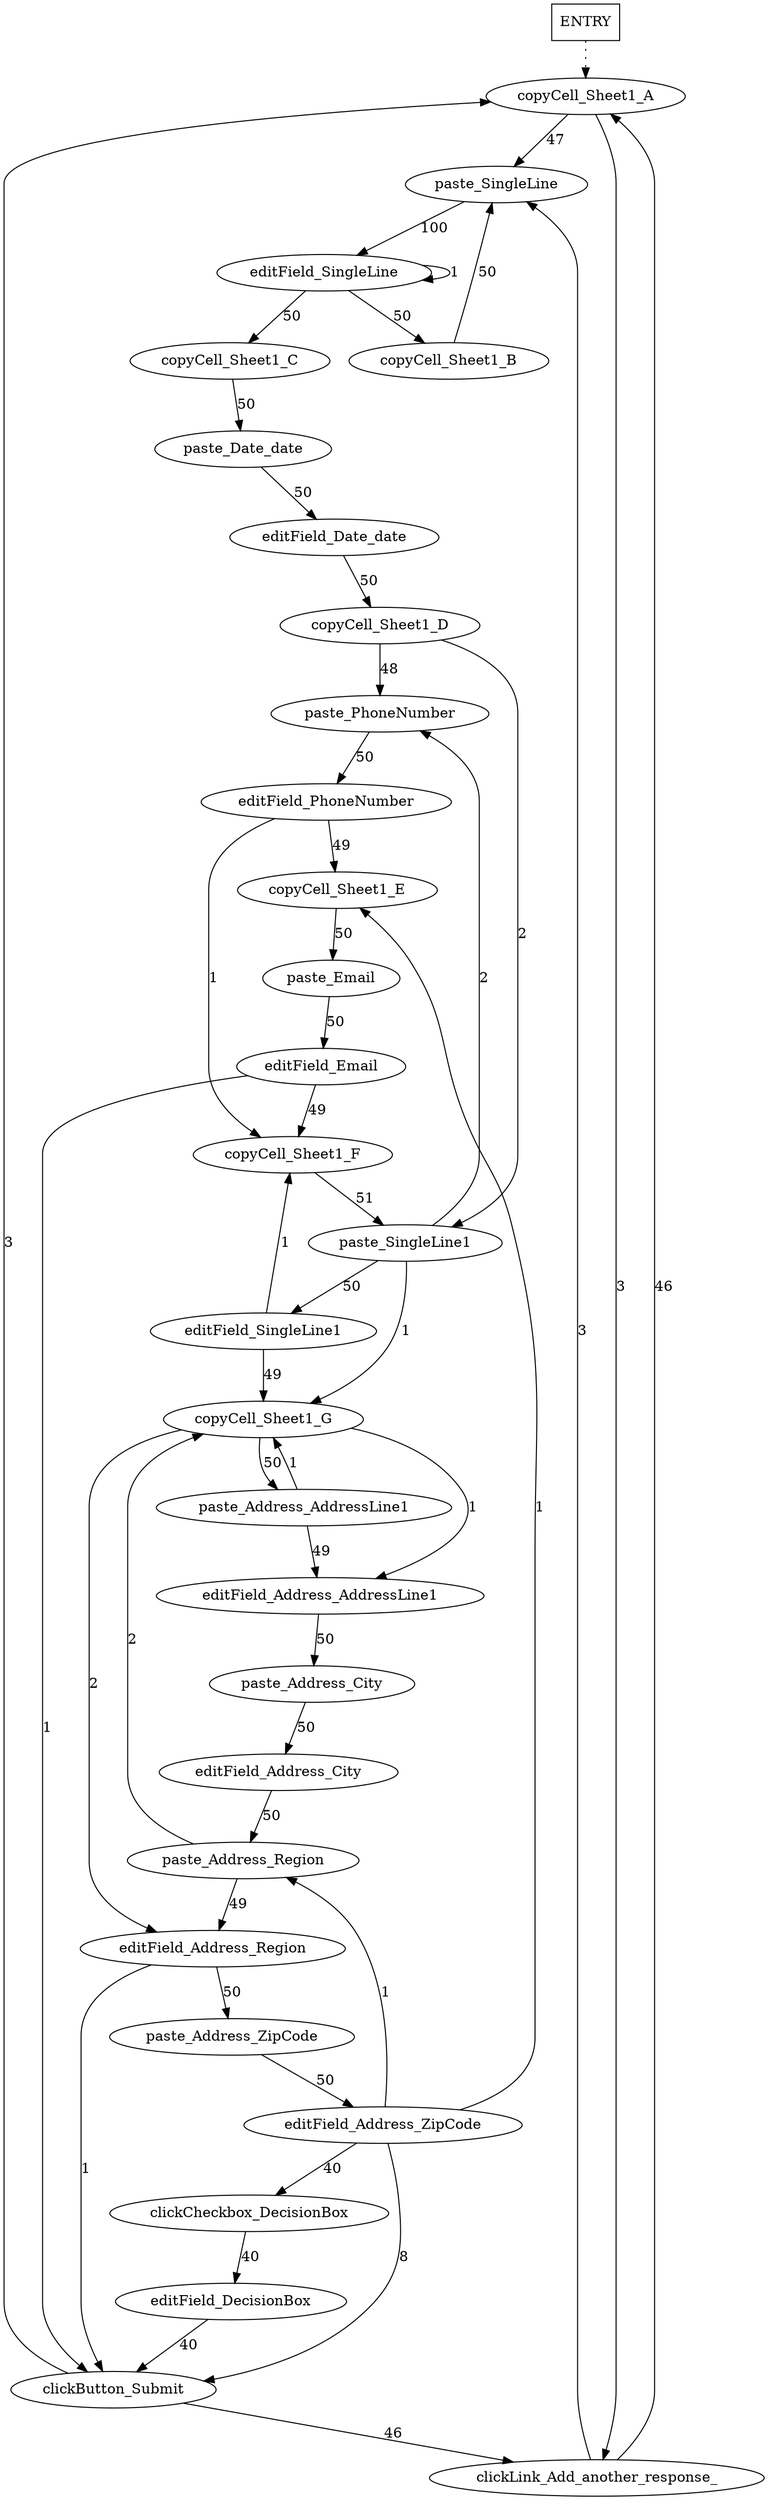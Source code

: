digraph g {
	ENTRY [shape=box];
	ENTRY -> copyCell_Sheet1_A [style=dotted];
	copyCell_Sheet1_A -> paste_SingleLine [label=47];
	paste_SingleLine -> editField_SingleLine [label=100];
	editField_SingleLine -> copyCell_Sheet1_B [label=50];
	copyCell_Sheet1_B -> paste_SingleLine [label=50];
	editField_SingleLine -> copyCell_Sheet1_C [label=50];
	copyCell_Sheet1_C -> paste_Date_date [label=50];
	paste_Date_date -> editField_Date_date [label=50];
	editField_Date_date -> copyCell_Sheet1_D [label=50];
	copyCell_Sheet1_D -> paste_PhoneNumber [label=48];
	paste_PhoneNumber -> editField_PhoneNumber [label=50];
	editField_PhoneNumber -> copyCell_Sheet1_E [label=49];
	copyCell_Sheet1_E -> paste_Email [label=50];
	paste_Email -> editField_Email [label=50];
	editField_Email -> copyCell_Sheet1_F [label=49];
	copyCell_Sheet1_F -> paste_SingleLine1 [label=51];
	paste_SingleLine1 -> editField_SingleLine1 [label=50];
	editField_SingleLine1 -> copyCell_Sheet1_G [label=49];
	copyCell_Sheet1_G -> paste_Address_AddressLine1 [label=50];
	paste_Address_AddressLine1 -> editField_Address_AddressLine1 [label=49];
	editField_Address_AddressLine1 -> paste_Address_City [label=50];
	paste_Address_City -> editField_Address_City [label=50];
	editField_Address_City -> paste_Address_Region [label=50];
	paste_Address_Region -> editField_Address_Region [label=49];
	editField_Address_Region -> paste_Address_ZipCode [label=50];
	paste_Address_ZipCode -> editField_Address_ZipCode [label=50];
	editField_Address_ZipCode -> clickButton_Submit [label=8];
	clickButton_Submit -> clickLink_Add_another_response_ [label=46];
	clickLink_Add_another_response_ -> copyCell_Sheet1_A [label=46];
	editField_Address_ZipCode -> clickCheckbox_DecisionBox [label=40];
	clickCheckbox_DecisionBox -> editField_DecisionBox [label=40];
	editField_DecisionBox -> clickButton_Submit [label=40];
	editField_PhoneNumber -> copyCell_Sheet1_F [label=1];
	editField_Address_ZipCode -> copyCell_Sheet1_E [label=1];
	editField_Email -> clickButton_Submit [label=1];
	clickButton_Submit -> copyCell_Sheet1_A [label=3];
	copyCell_Sheet1_A -> clickLink_Add_another_response_ [label=3];
	clickLink_Add_another_response_ -> paste_SingleLine [label=3];
	paste_Address_Region -> copyCell_Sheet1_G [label=2];
	copyCell_Sheet1_G -> editField_Address_Region [label=2];
	paste_Address_AddressLine1 -> copyCell_Sheet1_G [label=1];
	copyCell_Sheet1_G -> editField_Address_AddressLine1 [label=1];
	copyCell_Sheet1_D -> paste_SingleLine1 [label=2];
	paste_SingleLine1 -> paste_PhoneNumber [label=2];
	editField_SingleLine1 -> copyCell_Sheet1_F [label=1];
	paste_SingleLine1 -> copyCell_Sheet1_G [label=1];
	editField_SingleLine -> editField_SingleLine [label=1];
	editField_Address_ZipCode -> paste_Address_Region [label=1];
	editField_Address_Region -> clickButton_Submit [label=1];
}
